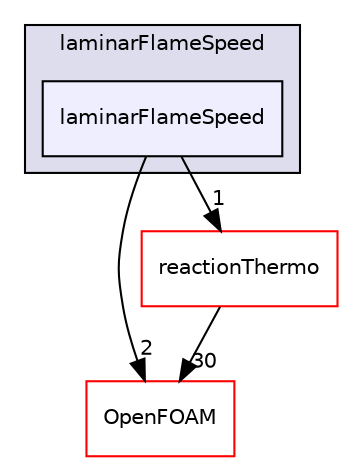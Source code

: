 digraph "src/thermophysicalModels/laminarFlameSpeed/laminarFlameSpeed" {
  bgcolor=transparent;
  compound=true
  node [ fontsize="10", fontname="Helvetica"];
  edge [ labelfontsize="10", labelfontname="Helvetica"];
  subgraph clusterdir_6d661017c4b82204fef6138e75f6f3ff {
    graph [ bgcolor="#ddddee", pencolor="black", label="laminarFlameSpeed" fontname="Helvetica", fontsize="10", URL="dir_6d661017c4b82204fef6138e75f6f3ff.html"]
  dir_08ad899c819d975677367bc53f0e0c69 [shape=box, label="laminarFlameSpeed", style="filled", fillcolor="#eeeeff", pencolor="black", URL="dir_08ad899c819d975677367bc53f0e0c69.html"];
  }
  dir_c5473ff19b20e6ec4dfe5c310b3778a8 [shape=box label="OpenFOAM" color="red" URL="dir_c5473ff19b20e6ec4dfe5c310b3778a8.html"];
  dir_87c7a4a86ffb283740ec390ea55551cb [shape=box label="reactionThermo" color="red" URL="dir_87c7a4a86ffb283740ec390ea55551cb.html"];
  dir_08ad899c819d975677367bc53f0e0c69->dir_c5473ff19b20e6ec4dfe5c310b3778a8 [headlabel="2", labeldistance=1.5 headhref="dir_002807_001896.html"];
  dir_08ad899c819d975677367bc53f0e0c69->dir_87c7a4a86ffb283740ec390ea55551cb [headlabel="1", labeldistance=1.5 headhref="dir_002807_002885.html"];
  dir_87c7a4a86ffb283740ec390ea55551cb->dir_c5473ff19b20e6ec4dfe5c310b3778a8 [headlabel="30", labeldistance=1.5 headhref="dir_002885_001896.html"];
}
